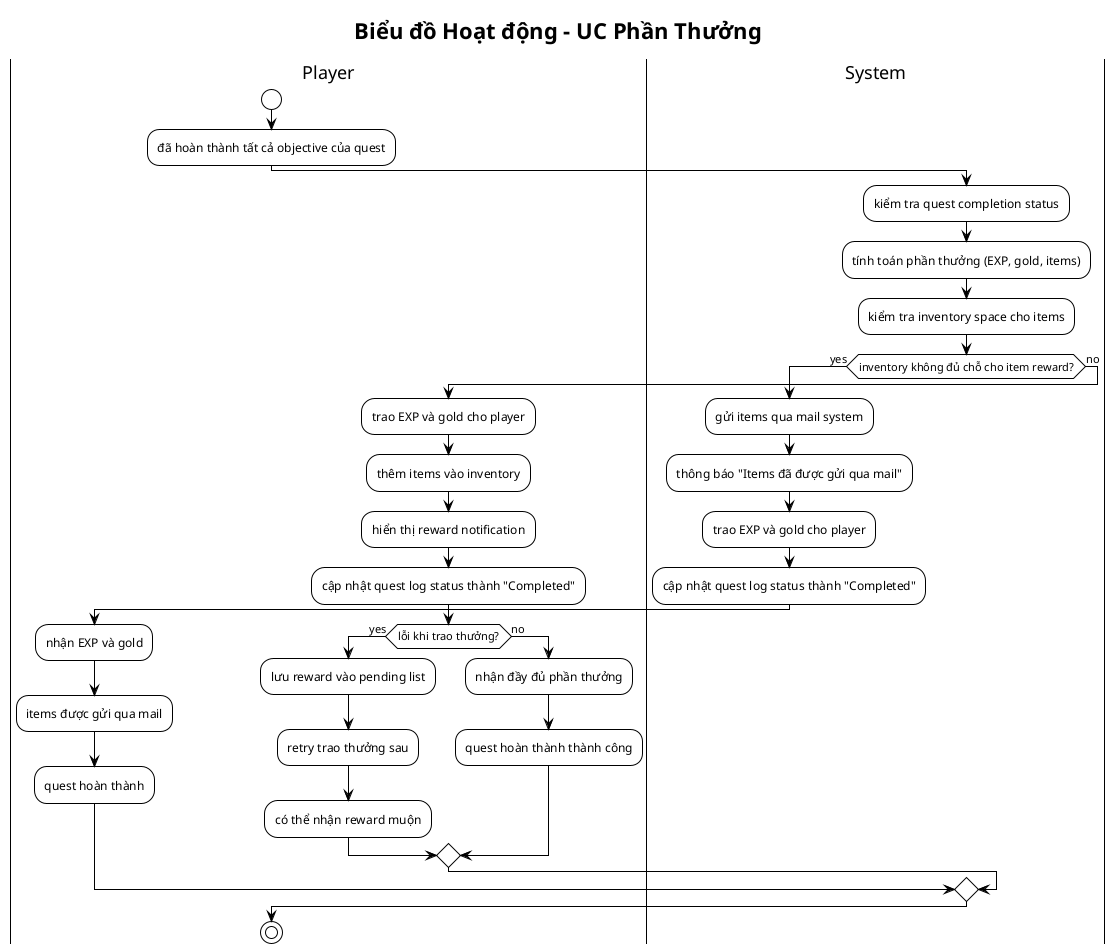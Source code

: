 @startuml Activity_UC2_Phan_Thuong
!theme plain

title Biểu đồ Hoạt động - UC Phần Thưởng

|Player|
start
:đã hoàn thành tất cả objective của quest;

|System|
:kiểm tra quest completion status;
:tính toán phần thưởng (EXP, gold, items);
:kiểm tra inventory space cho items;

if (inventory không đủ chỗ cho item reward?) then (yes)
  :gửi items qua mail system;
  :thông báo "Items đã được gửi qua mail";
  :trao EXP và gold cho player;
  :cập nhật quest log status thành "Completed";
  
  |Player|
  :nhận EXP và gold;
  :items được gửi qua mail;
  :quest hoàn thành;
  
else (no)
  :trao EXP và gold cho player;
  :thêm items vào inventory;
  :hiển thị reward notification;
  :cập nhật quest log status thành "Completed";
  
  if (lỗi khi trao thưởng?) then (yes)
    :lưu reward vào pending list;
    :retry trao thưởng sau;
    
    |Player|
    :có thể nhận reward muộn;
    
  else (no)
    |Player|
    :nhận đầy đủ phần thưởng;
    :quest hoàn thành thành công;
  endif
endif

stop

@enduml


